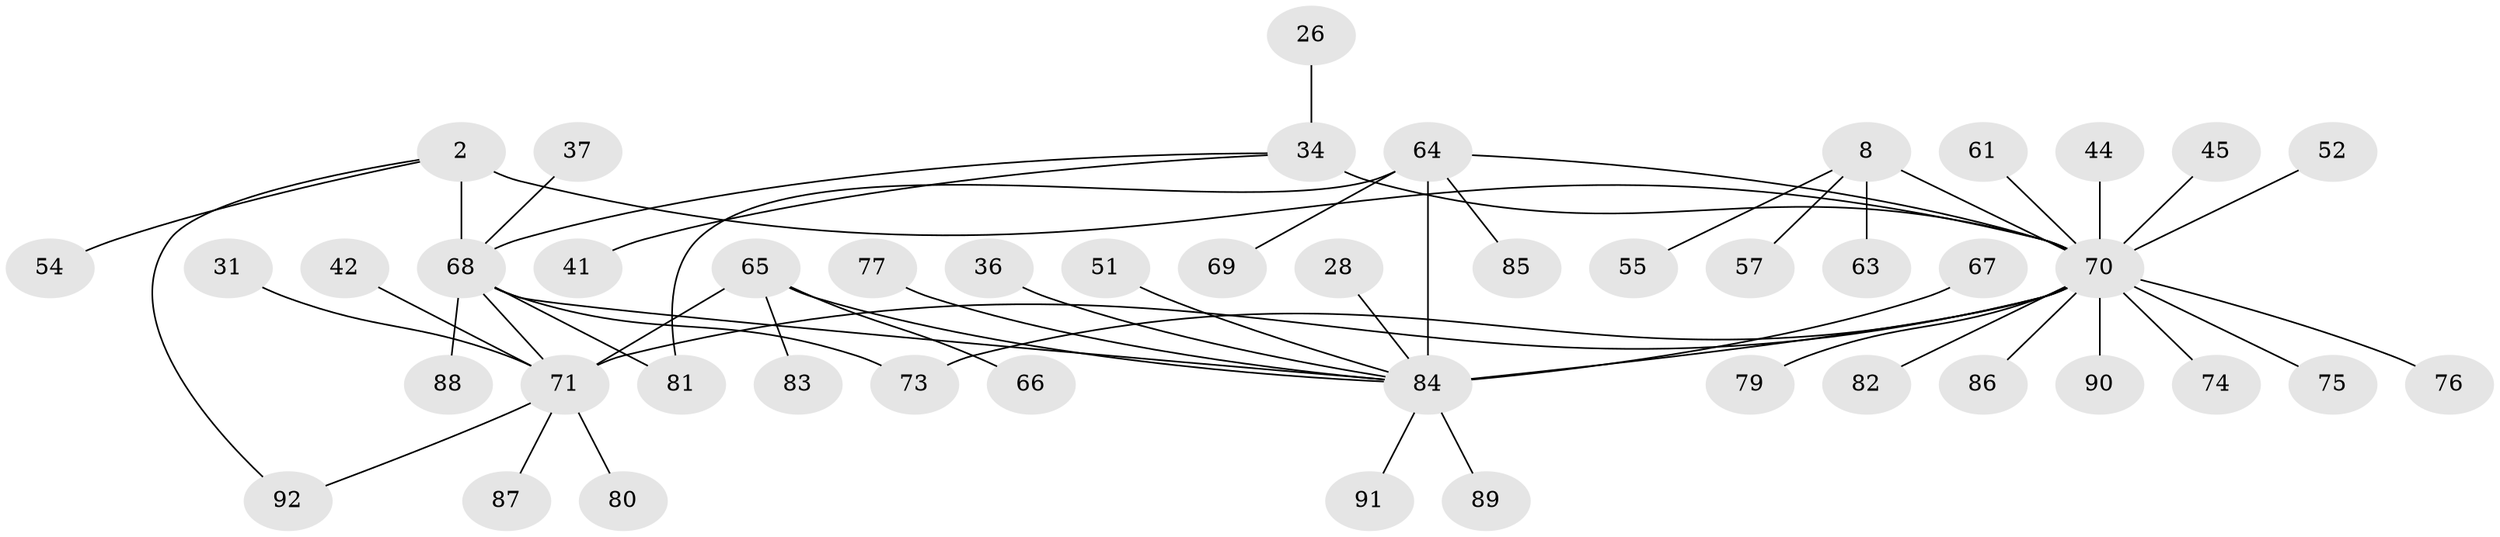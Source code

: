 // original degree distribution, {5: 0.021739130434782608, 4: 0.043478260869565216, 6: 0.043478260869565216, 10: 0.021739130434782608, 13: 0.010869565217391304, 7: 0.05434782608695652, 12: 0.010869565217391304, 9: 0.021739130434782608, 2: 0.16304347826086957, 1: 0.5652173913043478, 3: 0.043478260869565216}
// Generated by graph-tools (version 1.1) at 2025/57/03/04/25 21:57:49]
// undirected, 46 vertices, 53 edges
graph export_dot {
graph [start="1"]
  node [color=gray90,style=filled];
  2 [super="+1"];
  8 [super="+7"];
  26;
  28;
  31;
  34 [super="+16"];
  36;
  37;
  41;
  42;
  44;
  45 [super="+23"];
  51;
  52;
  54;
  55;
  57 [super="+21"];
  61;
  63;
  64 [super="+62+12+24+53"];
  65 [super="+18+49"];
  66;
  67 [super="+43"];
  68 [super="+4"];
  69;
  70 [super="+22+27+56+35+39"];
  71 [super="+25+20"];
  73;
  74;
  75;
  76;
  77;
  79;
  80;
  81 [super="+60"];
  82 [super="+50"];
  83;
  84 [super="+11+58"];
  85;
  86 [super="+72"];
  87;
  88;
  89;
  90;
  91;
  92 [super="+78"];
  2 -- 54;
  2 -- 92;
  2 -- 70;
  2 -- 68 [weight=4];
  8 -- 55;
  8 -- 63;
  8 -- 57;
  8 -- 70 [weight=4];
  26 -- 34;
  28 -- 84;
  31 -- 71;
  34 -- 68;
  34 -- 70 [weight=4];
  34 -- 41;
  36 -- 84;
  37 -- 68;
  42 -- 71;
  44 -- 70;
  45 -- 70;
  51 -- 84;
  52 -- 70;
  61 -- 70;
  64 -- 69;
  64 -- 70;
  64 -- 81;
  64 -- 84 [weight=4];
  64 -- 85;
  65 -- 66;
  65 -- 83;
  65 -- 84;
  65 -- 71 [weight=4];
  67 -- 84;
  68 -- 73;
  68 -- 81;
  68 -- 84 [weight=3];
  68 -- 88;
  68 -- 71;
  70 -- 84 [weight=4];
  70 -- 73;
  70 -- 75;
  70 -- 79;
  70 -- 82;
  70 -- 86;
  70 -- 74;
  70 -- 76;
  70 -- 90;
  70 -- 71 [weight=3];
  71 -- 80;
  71 -- 87;
  71 -- 92;
  77 -- 84;
  84 -- 89;
  84 -- 91;
}
